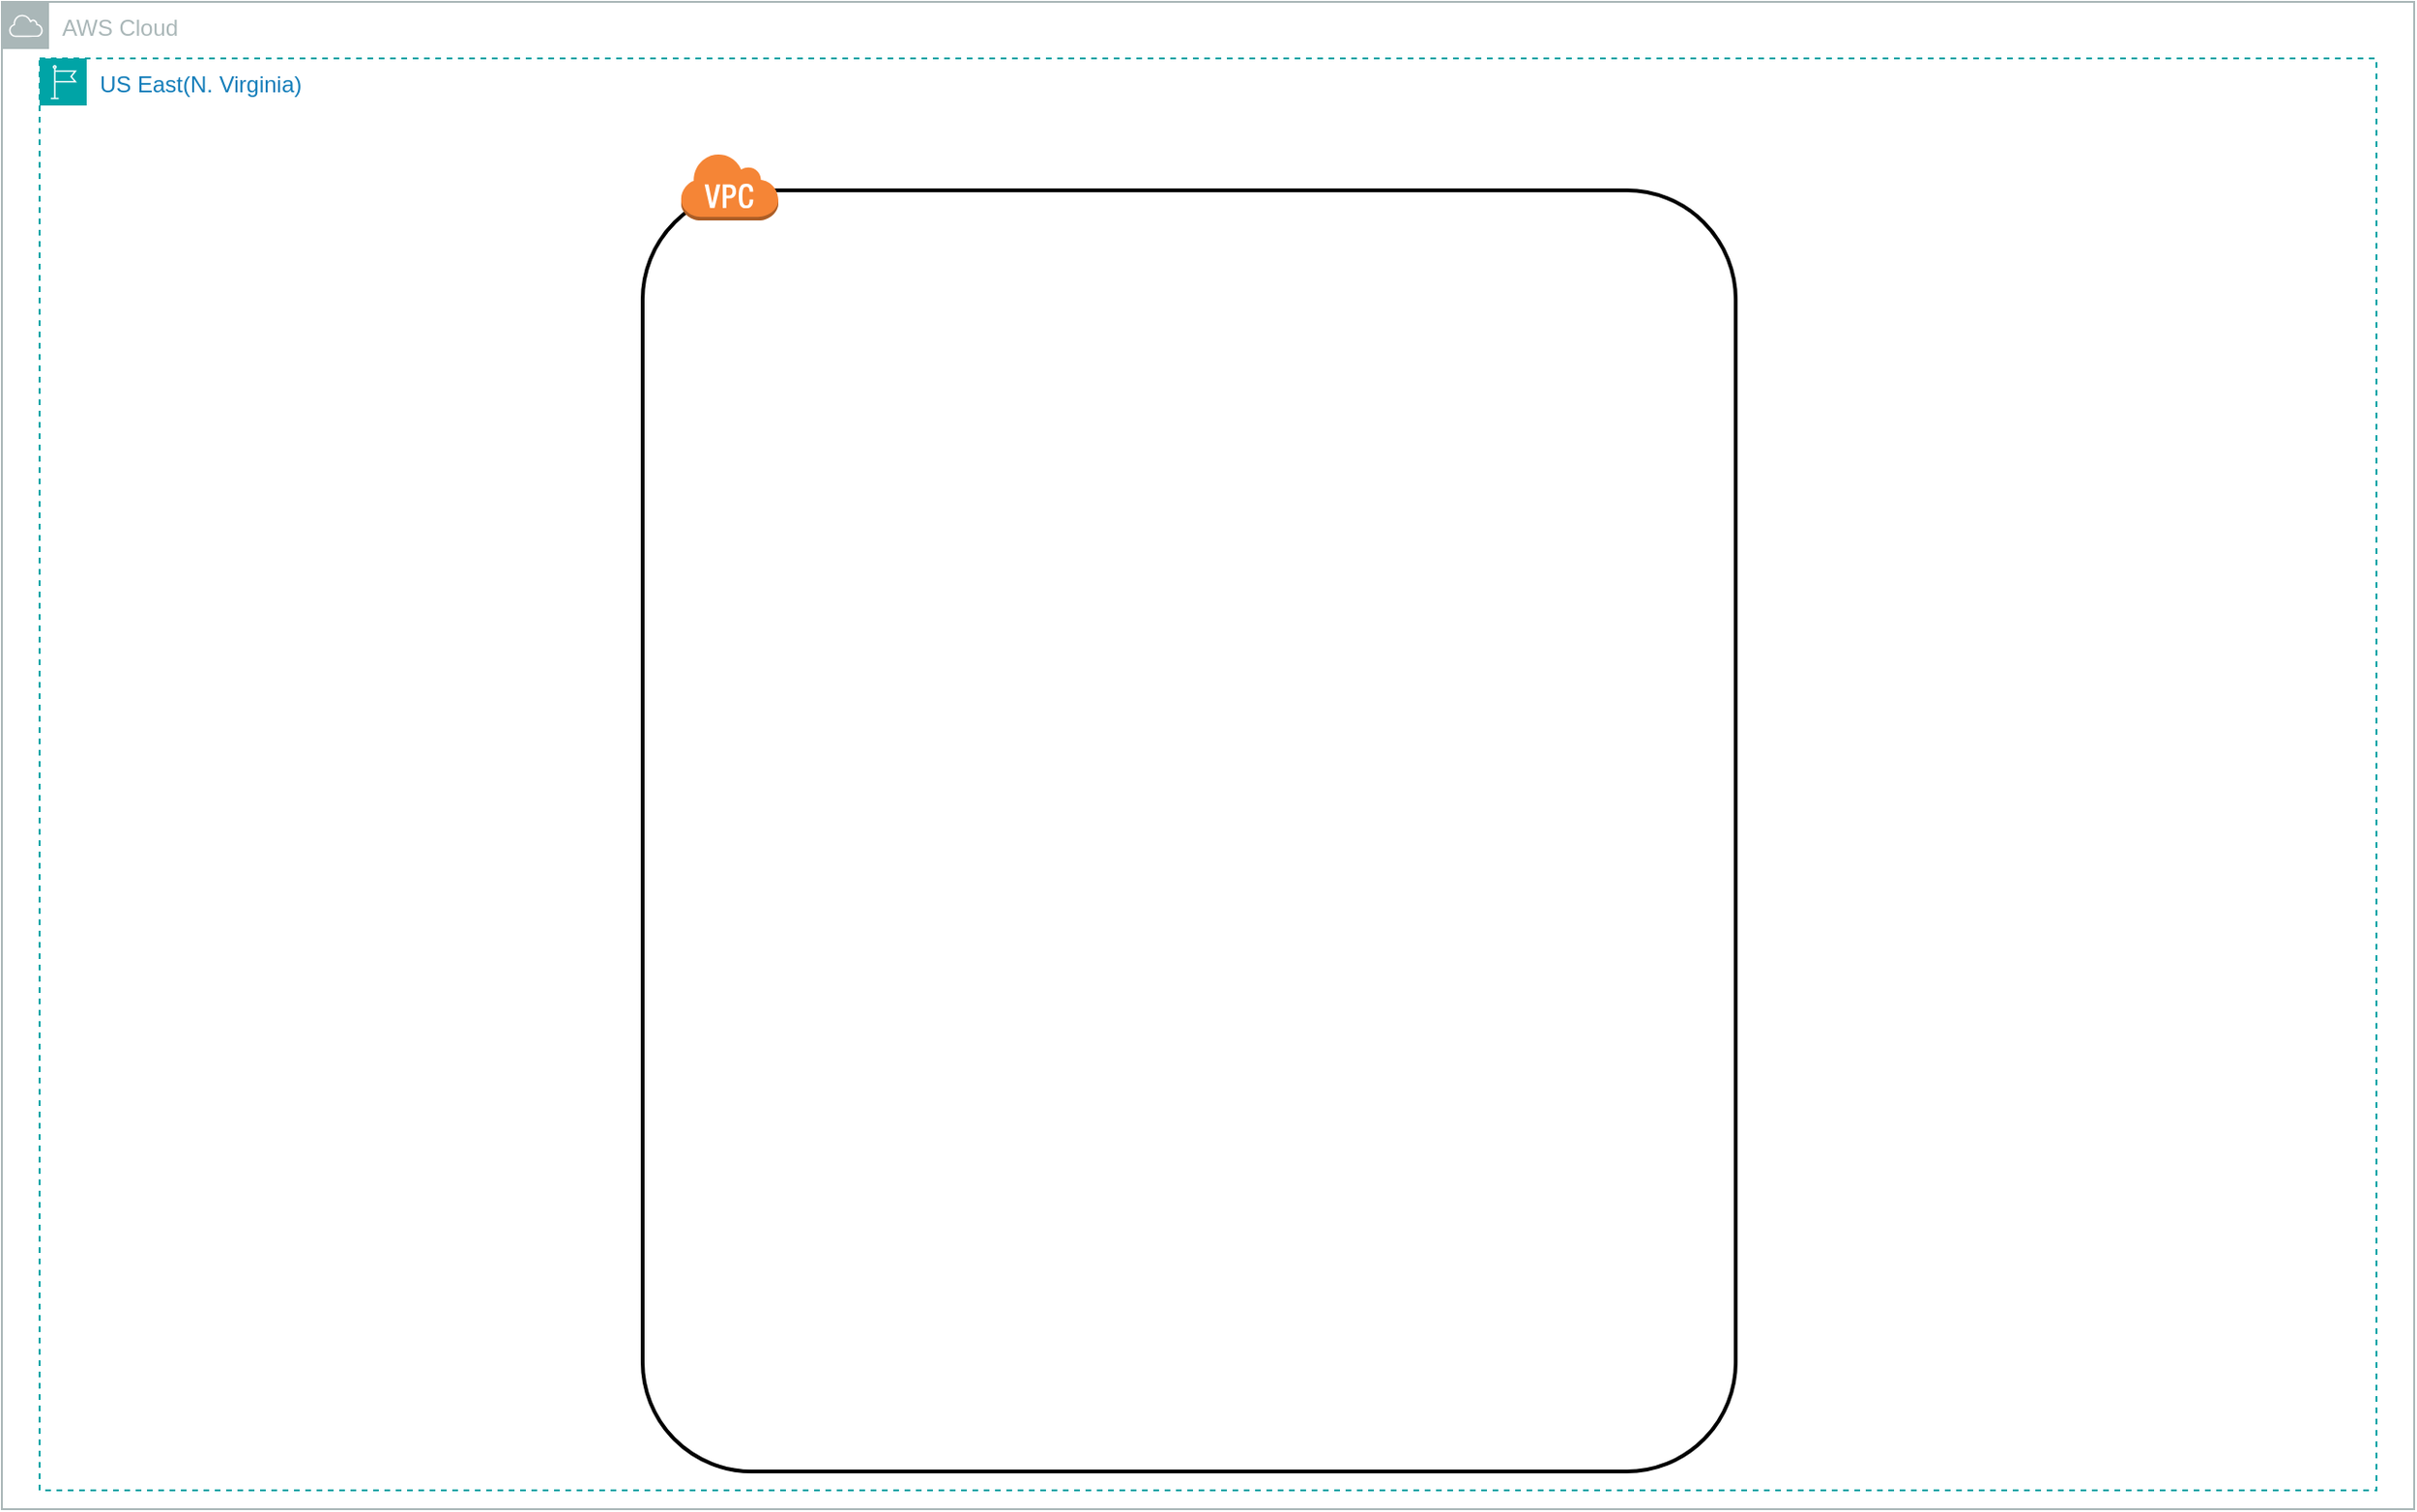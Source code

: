 <mxfile version="24.0.6" type="github">
  <diagram name="Page-1" id="HGANnnIFDv5b2bcPX-8I">
    <mxGraphModel dx="1313" dy="816" grid="1" gridSize="10" guides="1" tooltips="1" connect="1" arrows="1" fold="1" page="1" pageScale="1" pageWidth="850" pageHeight="1100" math="0" shadow="0">
      <root>
        <mxCell id="0" />
        <mxCell id="1" parent="0" />
        <mxCell id="SvStDxpbIUpfuI_emMg4-2" value="" style="rounded=1;arcSize=10;dashed=0;fillColor=none;gradientColor=none;strokeWidth=2;" parent="1" vertex="1">
          <mxGeometry x="580" y="180" width="580" height="680" as="geometry" />
        </mxCell>
        <mxCell id="SvStDxpbIUpfuI_emMg4-3" value="" style="dashed=0;html=1;shape=mxgraph.aws3.virtual_private_cloud;fillColor=#F58536;gradientColor=none;dashed=0;" parent="1" vertex="1">
          <mxGeometry x="600" y="160" width="52" height="36" as="geometry" />
        </mxCell>
        <mxCell id="SvStDxpbIUpfuI_emMg4-4" value="AWS Cloud" style="sketch=0;outlineConnect=0;gradientColor=none;html=1;whiteSpace=wrap;fontSize=12;fontStyle=0;shape=mxgraph.aws4.group;grIcon=mxgraph.aws4.group_aws_cloud;strokeColor=#AAB7B8;fillColor=none;verticalAlign=top;align=left;spacingLeft=30;fontColor=#AAB7B8;dashed=0;" parent="1" vertex="1">
          <mxGeometry x="240" y="80" width="1280" height="800" as="geometry" />
        </mxCell>
        <mxCell id="ieE3qM7nnkE8MddVRtgH-2" value="US East(N. Virginia)" style="points=[[0,0],[0.25,0],[0.5,0],[0.75,0],[1,0],[1,0.25],[1,0.5],[1,0.75],[1,1],[0.75,1],[0.5,1],[0.25,1],[0,1],[0,0.75],[0,0.5],[0,0.25]];outlineConnect=0;gradientColor=none;html=1;whiteSpace=wrap;fontSize=12;fontStyle=0;container=1;pointerEvents=0;collapsible=0;recursiveResize=0;shape=mxgraph.aws4.group;grIcon=mxgraph.aws4.group_region;strokeColor=#00A4A6;fillColor=none;verticalAlign=top;align=left;spacingLeft=30;fontColor=#147EBA;dashed=1;" vertex="1" parent="1">
          <mxGeometry x="260" y="110" width="1240" height="760" as="geometry" />
        </mxCell>
      </root>
    </mxGraphModel>
  </diagram>
</mxfile>
